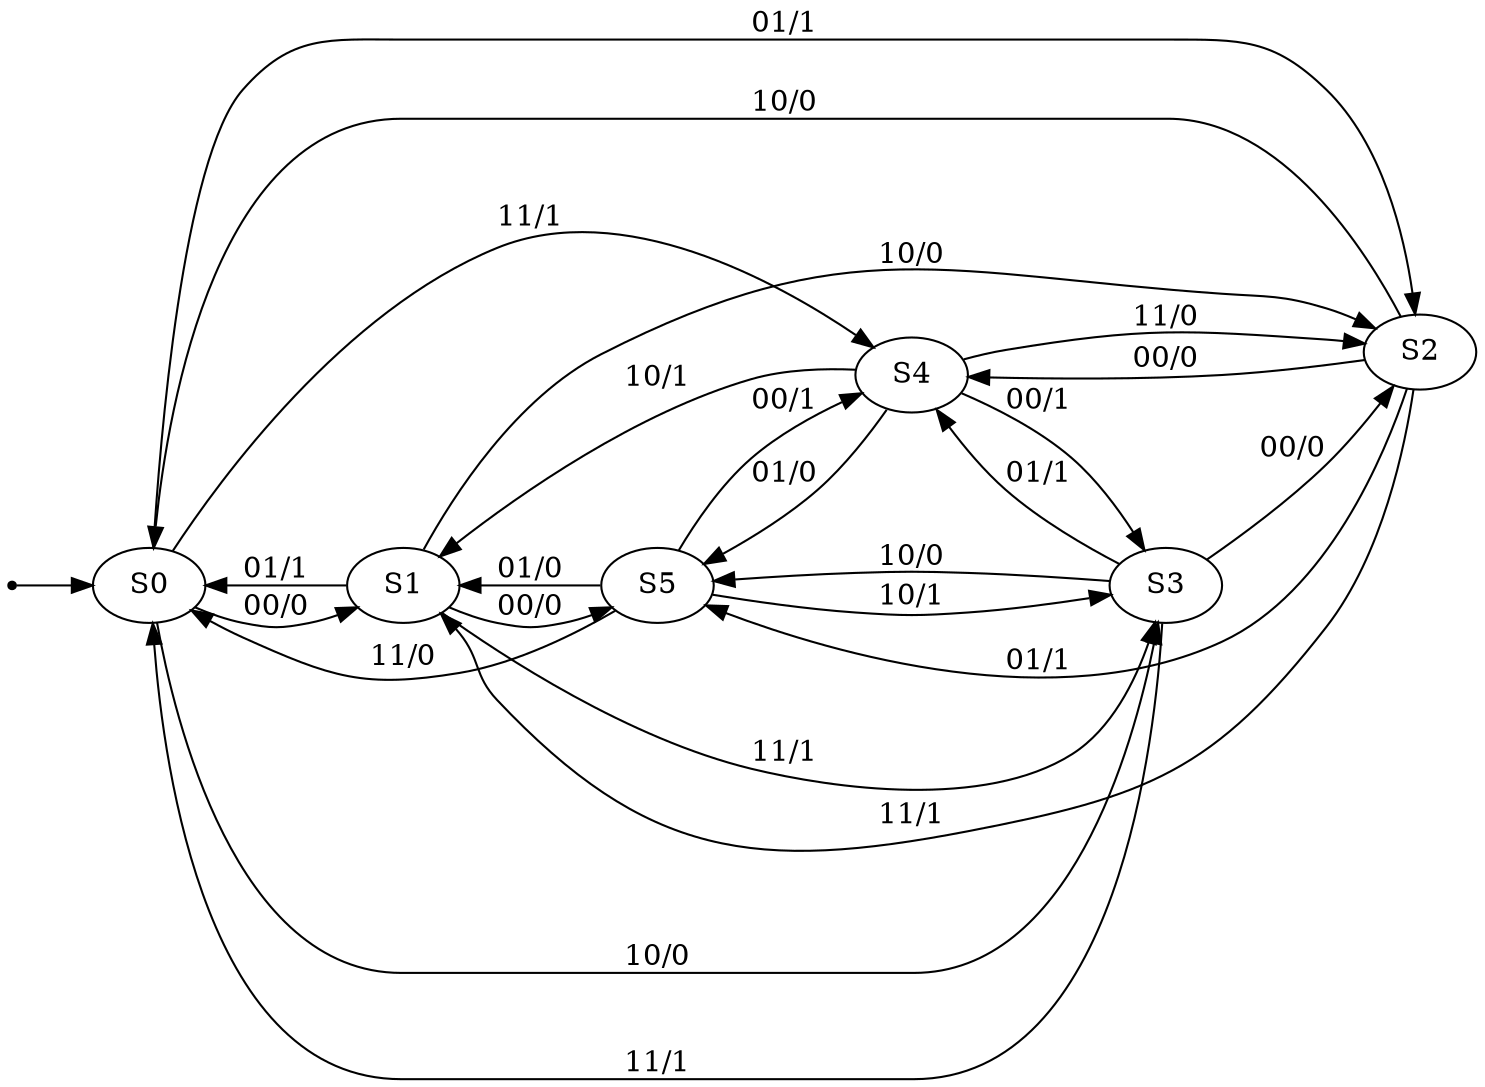 digraph STG {
   rankdir=LR;

   INIT [shape=point];
   S0 [label="S0"];
   S1 [label="S1"];
   S2 [label="S2"];
   S3 [label="S3"];
   S4 [label="S4"];
   S5 [label="S5"];

   INIT -> S0;
   S0 -> S1 [label="00/0"];
   S0 -> S2 [label="01/1"];
   S0 -> S3 [label="10/0"];
   S0 -> S4 [label="11/1"];
   S1 -> S0 [label="01/1"];
   S1 -> S2 [label="10/0"];
   S1 -> S3 [label="11/1"];
   S1 -> S5 [label="00/0"];
   S2 -> S0 [label="10/0"];
   S2 -> S1 [label="11/1"];
   S2 -> S4 [label="00/0"];
   S2 -> S5 [label="01/1"];
   S3 -> S0 [label="11/1"];
   S3 -> S2 [label="00/0"];
   S3 -> S4 [label="01/1"];
   S3 -> S5 [label="10/0"];
   S4 -> S1 [label="10/1"];
   S4 -> S2 [label="11/0"];
   S4 -> S3 [label="00/1"];
   S4 -> S5 [label="01/0"];
   S5 -> S0 [label="11/0"];
   S5 -> S1 [label="01/0"];
   S5 -> S3 [label="10/1"];
   S5 -> S4 [label="00/1"];
}